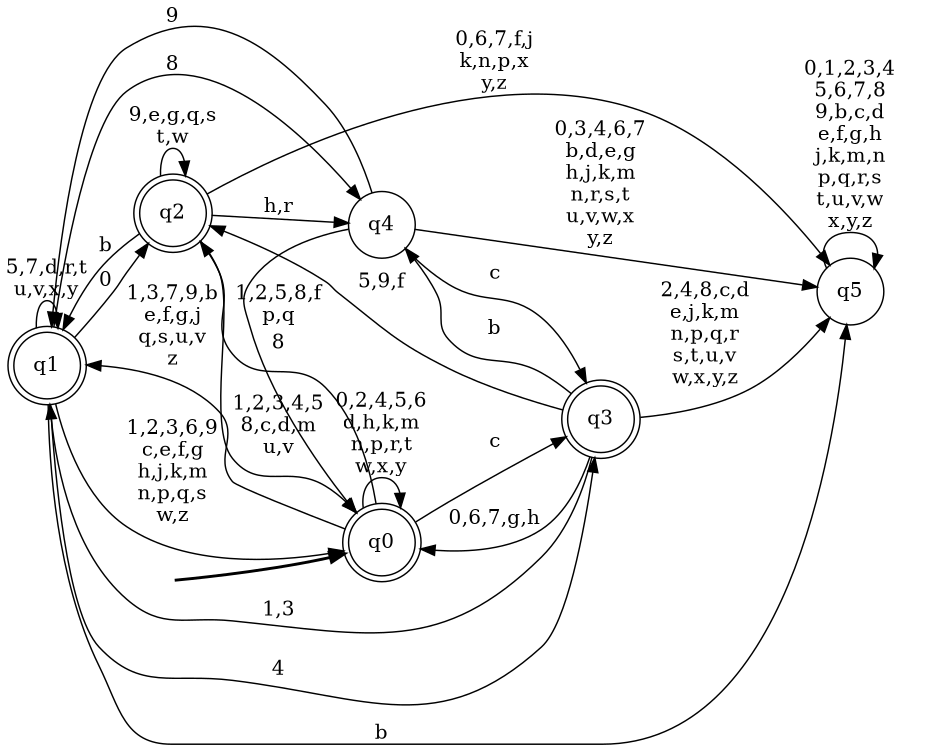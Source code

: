 digraph BlueStar {
__start0 [style = invis, shape = none, label = "", width = 0, height = 0];

rankdir=LR;
size="8,5";

s0 [style="rounded,filled", color="black", fillcolor="white" shape="doublecircle", label="q0"];
s1 [style="rounded,filled", color="black", fillcolor="white" shape="doublecircle", label="q1"];
s2 [style="rounded,filled", color="black", fillcolor="white" shape="doublecircle", label="q2"];
s3 [style="rounded,filled", color="black", fillcolor="white" shape="doublecircle", label="q3"];
s4 [style="filled", color="black", fillcolor="white" shape="circle", label="q4"];
s5 [style="filled", color="black", fillcolor="white" shape="circle", label="q5"];
subgraph cluster_main { 
	graph [pad=".75", ranksep="0.15", nodesep="0.15"];
	 style=invis; 
	__start0 -> s0 [penwidth=2];
}
s0 -> s0 [label="0,2,4,5,6\nd,h,k,m\nn,p,r,t\nw,x,y"];
s0 -> s1 [label="1,3,7,9,b\ne,f,g,j\nq,s,u,v\nz"];
s0 -> s2 [label="8"];
s0 -> s3 [label="c"];
s1 -> s0 [label="1,2,3,6,9\nc,e,f,g\nh,j,k,m\nn,p,q,s\nw,z"];
s1 -> s1 [label="5,7,d,r,t\nu,v,x,y"];
s1 -> s2 [label="0"];
s1 -> s3 [label="4"];
s1 -> s4 [label="8"];
s1 -> s5 [label="b"];
s2 -> s0 [label="1,2,3,4,5\n8,c,d,m\nu,v"];
s2 -> s1 [label="b"];
s2 -> s2 [label="9,e,g,q,s\nt,w"];
s2 -> s4 [label="h,r"];
s2 -> s5 [label="0,6,7,f,j\nk,n,p,x\ny,z"];
s3 -> s0 [label="0,6,7,g,h"];
s3 -> s1 [label="1,3"];
s3 -> s2 [label="5,9,f"];
s3 -> s4 [label="b"];
s3 -> s5 [label="2,4,8,c,d\ne,j,k,m\nn,p,q,r\ns,t,u,v\nw,x,y,z"];
s4 -> s0 [label="1,2,5,8,f\np,q"];
s4 -> s1 [label="9"];
s4 -> s3 [label="c"];
s4 -> s5 [label="0,3,4,6,7\nb,d,e,g\nh,j,k,m\nn,r,s,t\nu,v,w,x\ny,z"];
s5 -> s5 [label="0,1,2,3,4\n5,6,7,8\n9,b,c,d\ne,f,g,h\nj,k,m,n\np,q,r,s\nt,u,v,w\nx,y,z"];

}